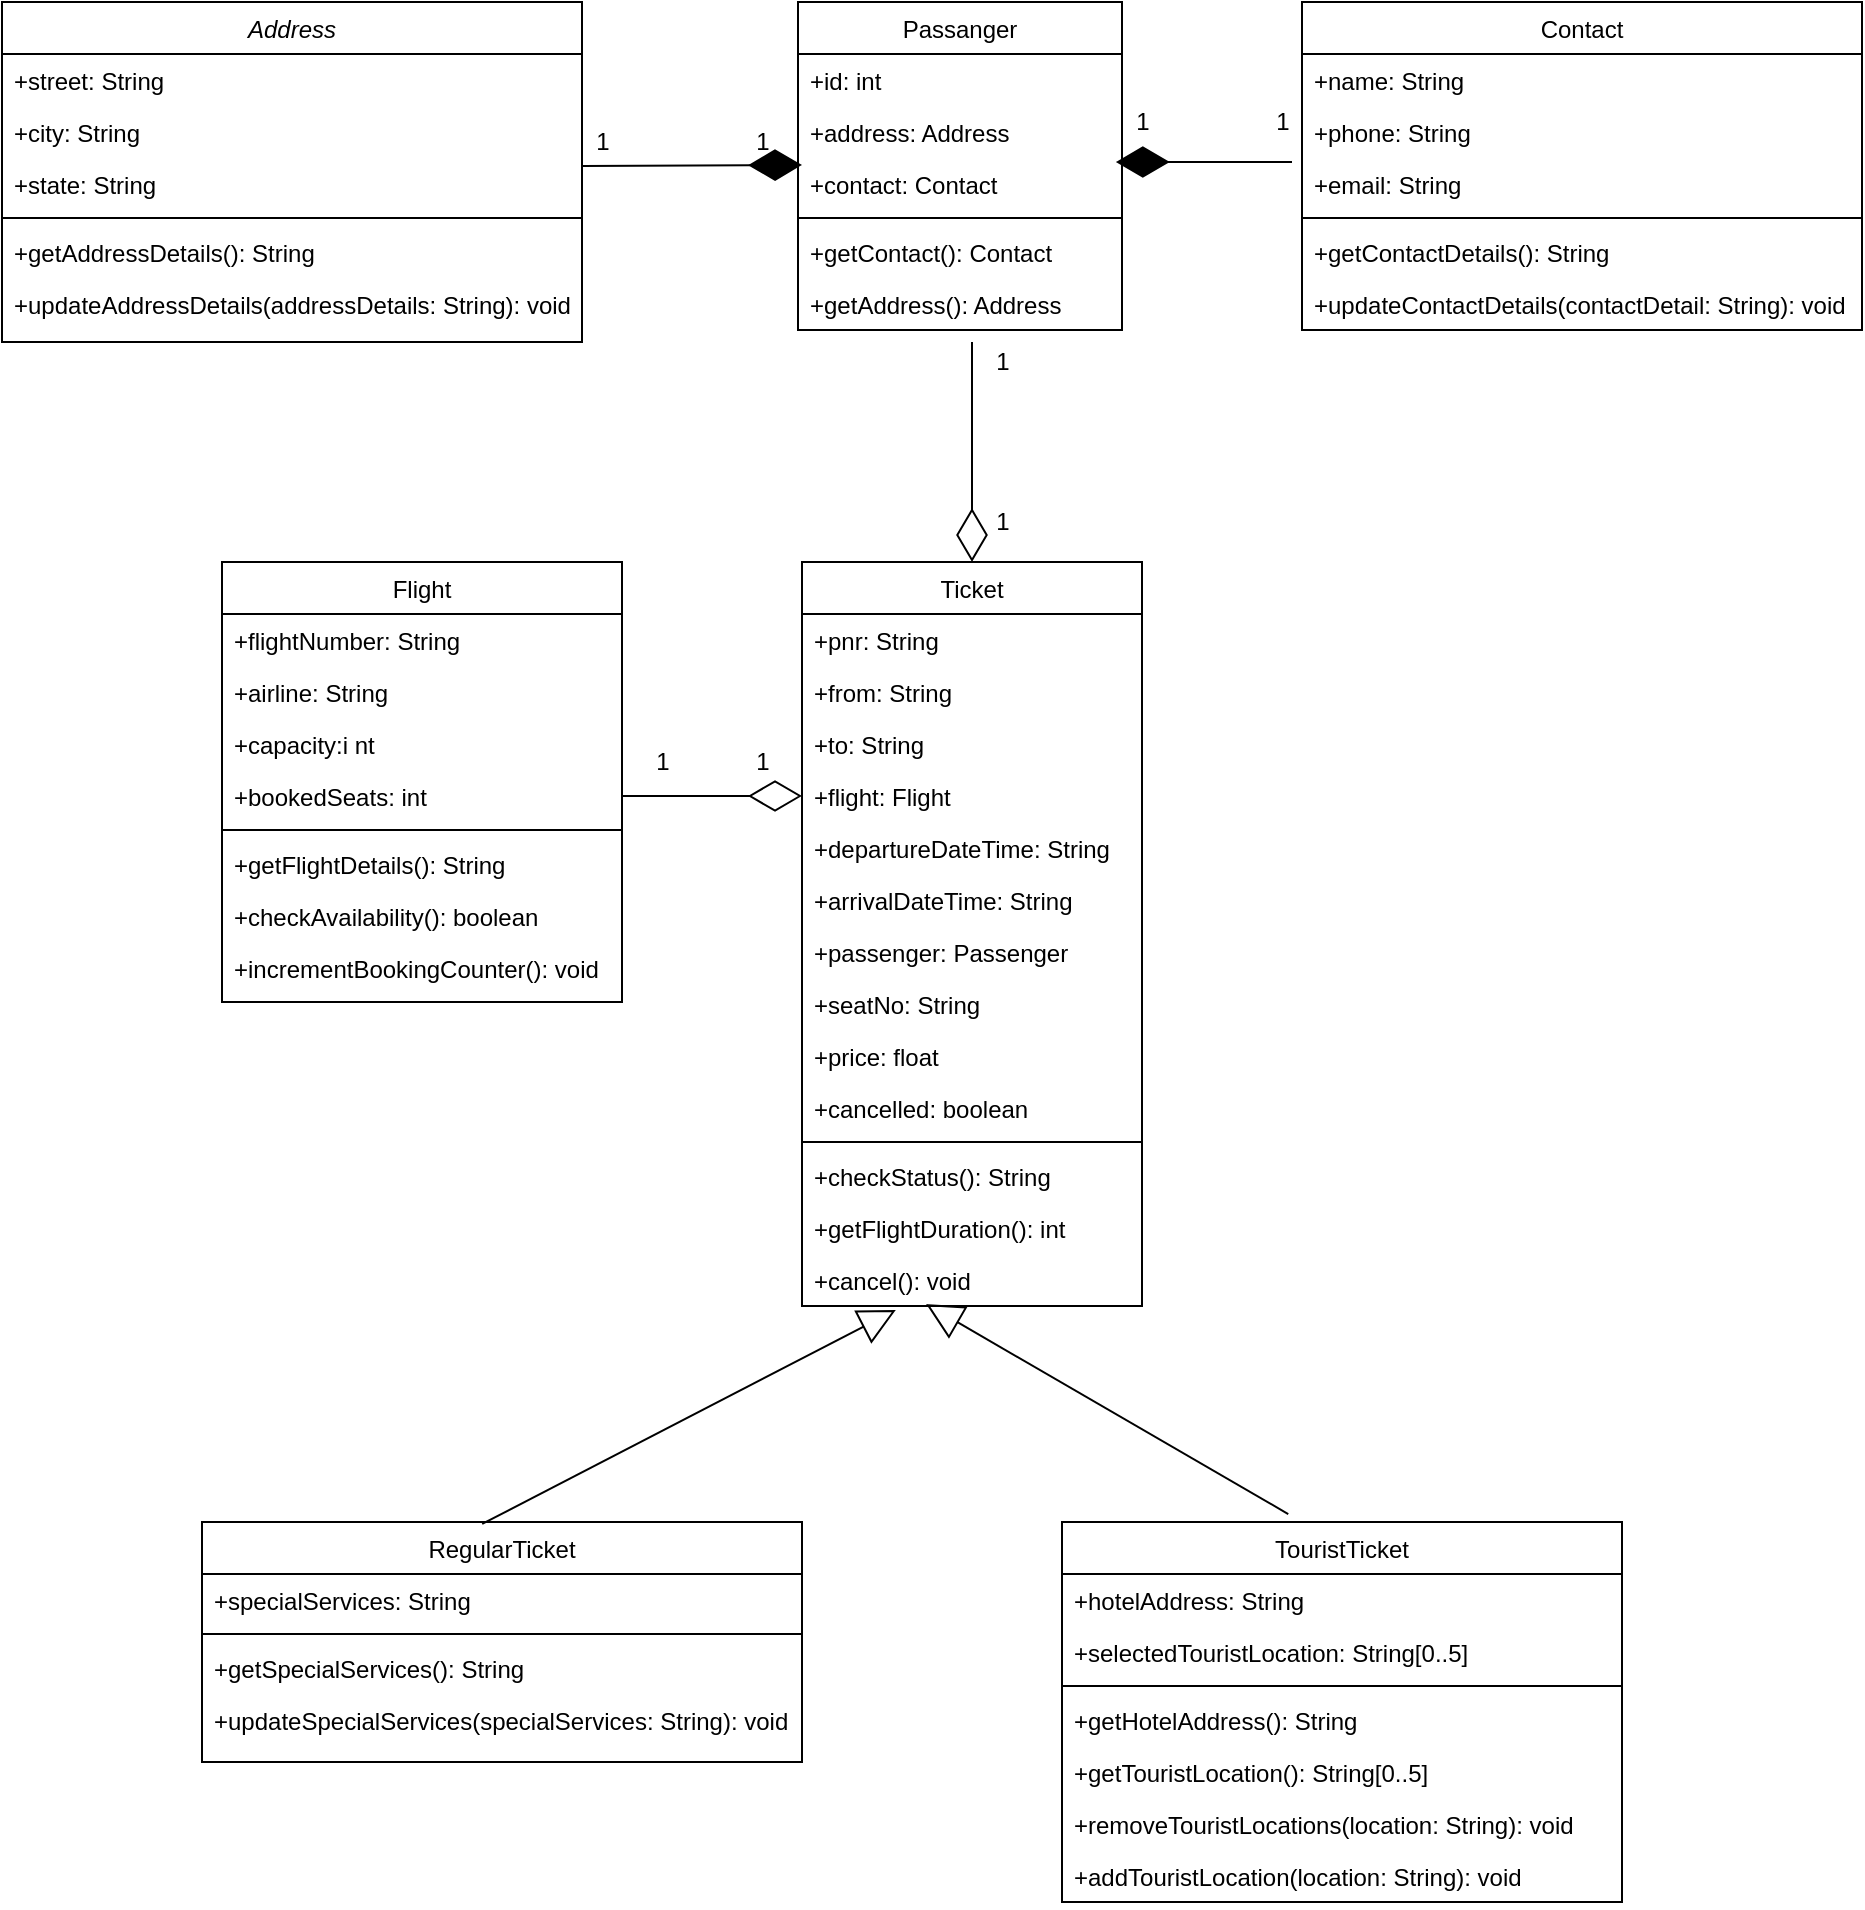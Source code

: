 <mxfile version="14.9.0" type="device"><diagram id="C5RBs43oDa-KdzZeNtuy" name="Page-1"><mxGraphModel dx="1036" dy="481" grid="1" gridSize="10" guides="1" tooltips="1" connect="1" arrows="1" fold="1" page="1" pageScale="1" pageWidth="827" pageHeight="1169" math="0" shadow="0"><root><mxCell id="WIyWlLk6GJQsqaUBKTNV-0"/><mxCell id="WIyWlLk6GJQsqaUBKTNV-1" parent="WIyWlLk6GJQsqaUBKTNV-0"/><mxCell id="Qj6PifbmK-dlt8URVfvB-65" value="" style="endArrow=diamondThin;endFill=1;endSize=24;html=1;entryX=0.981;entryY=0.077;entryDx=0;entryDy=0;entryPerimeter=0;" edge="1" parent="WIyWlLk6GJQsqaUBKTNV-1" target="zkfFHV4jXpPFQw0GAbJ--20"><mxGeometry width="160" relative="1" as="geometry"><mxPoint x="755" y="200" as="sourcePoint"/><mxPoint x="673" y="198" as="targetPoint"/><Array as="points"><mxPoint x="680" y="200"/></Array></mxGeometry></mxCell><mxCell id="zkfFHV4jXpPFQw0GAbJ--0" value="Address&#xA;" style="swimlane;fontStyle=2;align=center;verticalAlign=top;childLayout=stackLayout;horizontal=1;startSize=26;horizontalStack=0;resizeParent=1;resizeLast=0;collapsible=1;marginBottom=0;rounded=0;shadow=0;strokeWidth=1;" parent="WIyWlLk6GJQsqaUBKTNV-1" vertex="1"><mxGeometry x="110" y="120" width="290" height="170" as="geometry"><mxRectangle x="230" y="140" width="160" height="26" as="alternateBounds"/></mxGeometry></mxCell><mxCell id="zkfFHV4jXpPFQw0GAbJ--1" value="+street: String" style="text;align=left;verticalAlign=top;spacingLeft=4;spacingRight=4;overflow=hidden;rotatable=0;points=[[0,0.5],[1,0.5]];portConstraint=eastwest;" parent="zkfFHV4jXpPFQw0GAbJ--0" vertex="1"><mxGeometry y="26" width="290" height="26" as="geometry"/></mxCell><mxCell id="zkfFHV4jXpPFQw0GAbJ--2" value="+city: String" style="text;align=left;verticalAlign=top;spacingLeft=4;spacingRight=4;overflow=hidden;rotatable=0;points=[[0,0.5],[1,0.5]];portConstraint=eastwest;rounded=0;shadow=0;html=0;" parent="zkfFHV4jXpPFQw0GAbJ--0" vertex="1"><mxGeometry y="52" width="290" height="26" as="geometry"/></mxCell><mxCell id="zkfFHV4jXpPFQw0GAbJ--3" value="+state: String" style="text;align=left;verticalAlign=top;spacingLeft=4;spacingRight=4;overflow=hidden;rotatable=0;points=[[0,0.5],[1,0.5]];portConstraint=eastwest;rounded=0;shadow=0;html=0;" parent="zkfFHV4jXpPFQw0GAbJ--0" vertex="1"><mxGeometry y="78" width="290" height="26" as="geometry"/></mxCell><mxCell id="zkfFHV4jXpPFQw0GAbJ--4" value="" style="line;html=1;strokeWidth=1;align=left;verticalAlign=middle;spacingTop=-1;spacingLeft=3;spacingRight=3;rotatable=0;labelPosition=right;points=[];portConstraint=eastwest;" parent="zkfFHV4jXpPFQw0GAbJ--0" vertex="1"><mxGeometry y="104" width="290" height="8" as="geometry"/></mxCell><mxCell id="zkfFHV4jXpPFQw0GAbJ--5" value="+getAddressDetails(): String" style="text;align=left;verticalAlign=top;spacingLeft=4;spacingRight=4;overflow=hidden;rotatable=0;points=[[0,0.5],[1,0.5]];portConstraint=eastwest;" parent="zkfFHV4jXpPFQw0GAbJ--0" vertex="1"><mxGeometry y="112" width="290" height="26" as="geometry"/></mxCell><mxCell id="Qj6PifbmK-dlt8URVfvB-22" value="+updateAddressDetails(addressDetails: String): void" style="text;align=left;verticalAlign=top;spacingLeft=4;spacingRight=4;overflow=hidden;rotatable=0;points=[[0,0.5],[1,0.5]];portConstraint=eastwest;" vertex="1" parent="zkfFHV4jXpPFQw0GAbJ--0"><mxGeometry y="138" width="290" height="26" as="geometry"/></mxCell><mxCell id="zkfFHV4jXpPFQw0GAbJ--6" value="Flight" style="swimlane;fontStyle=0;align=center;verticalAlign=top;childLayout=stackLayout;horizontal=1;startSize=26;horizontalStack=0;resizeParent=1;resizeLast=0;collapsible=1;marginBottom=0;rounded=0;shadow=0;strokeWidth=1;" parent="WIyWlLk6GJQsqaUBKTNV-1" vertex="1"><mxGeometry x="220" y="400" width="200" height="220" as="geometry"><mxRectangle x="220" y="400" width="160" height="26" as="alternateBounds"/></mxGeometry></mxCell><mxCell id="zkfFHV4jXpPFQw0GAbJ--7" value="+flightNumber: String" style="text;align=left;verticalAlign=top;spacingLeft=4;spacingRight=4;overflow=hidden;rotatable=0;points=[[0,0.5],[1,0.5]];portConstraint=eastwest;" parent="zkfFHV4jXpPFQw0GAbJ--6" vertex="1"><mxGeometry y="26" width="200" height="26" as="geometry"/></mxCell><mxCell id="zkfFHV4jXpPFQw0GAbJ--8" value="+airline: String" style="text;align=left;verticalAlign=top;spacingLeft=4;spacingRight=4;overflow=hidden;rotatable=0;points=[[0,0.5],[1,0.5]];portConstraint=eastwest;rounded=0;shadow=0;html=0;" parent="zkfFHV4jXpPFQw0GAbJ--6" vertex="1"><mxGeometry y="52" width="200" height="26" as="geometry"/></mxCell><mxCell id="zkfFHV4jXpPFQw0GAbJ--11" value="+capacity:i nt" style="text;align=left;verticalAlign=top;spacingLeft=4;spacingRight=4;overflow=hidden;rotatable=0;points=[[0,0.5],[1,0.5]];portConstraint=eastwest;" parent="zkfFHV4jXpPFQw0GAbJ--6" vertex="1"><mxGeometry y="78" width="200" height="26" as="geometry"/></mxCell><mxCell id="Qj6PifbmK-dlt8URVfvB-24" value="+bookedSeats: int" style="text;align=left;verticalAlign=top;spacingLeft=4;spacingRight=4;overflow=hidden;rotatable=0;points=[[0,0.5],[1,0.5]];portConstraint=eastwest;rounded=0;shadow=0;html=0;" vertex="1" parent="zkfFHV4jXpPFQw0GAbJ--6"><mxGeometry y="104" width="200" height="26" as="geometry"/></mxCell><mxCell id="zkfFHV4jXpPFQw0GAbJ--9" value="" style="line;html=1;strokeWidth=1;align=left;verticalAlign=middle;spacingTop=-1;spacingLeft=3;spacingRight=3;rotatable=0;labelPosition=right;points=[];portConstraint=eastwest;" parent="zkfFHV4jXpPFQw0GAbJ--6" vertex="1"><mxGeometry y="130" width="200" height="8" as="geometry"/></mxCell><mxCell id="Qj6PifbmK-dlt8URVfvB-26" value="+getFlightDetails(): String" style="text;align=left;verticalAlign=top;spacingLeft=4;spacingRight=4;overflow=hidden;rotatable=0;points=[[0,0.5],[1,0.5]];portConstraint=eastwest;rounded=0;shadow=0;html=0;" vertex="1" parent="zkfFHV4jXpPFQw0GAbJ--6"><mxGeometry y="138" width="200" height="26" as="geometry"/></mxCell><mxCell id="Qj6PifbmK-dlt8URVfvB-27" value="+checkAvailability(): boolean" style="text;align=left;verticalAlign=top;spacingLeft=4;spacingRight=4;overflow=hidden;rotatable=0;points=[[0,0.5],[1,0.5]];portConstraint=eastwest;rounded=0;shadow=0;html=0;" vertex="1" parent="zkfFHV4jXpPFQw0GAbJ--6"><mxGeometry y="164" width="200" height="26" as="geometry"/></mxCell><mxCell id="Qj6PifbmK-dlt8URVfvB-28" value="+incrementBookingCounter(): void" style="text;align=left;verticalAlign=top;spacingLeft=4;spacingRight=4;overflow=hidden;rotatable=0;points=[[0,0.5],[1,0.5]];portConstraint=eastwest;rounded=0;shadow=0;html=0;" vertex="1" parent="zkfFHV4jXpPFQw0GAbJ--6"><mxGeometry y="190" width="200" height="26" as="geometry"/></mxCell><mxCell id="zkfFHV4jXpPFQw0GAbJ--13" value="Ticket" style="swimlane;fontStyle=0;align=center;verticalAlign=top;childLayout=stackLayout;horizontal=1;startSize=26;horizontalStack=0;resizeParent=1;resizeLast=0;collapsible=1;marginBottom=0;rounded=0;shadow=0;strokeWidth=1;" parent="WIyWlLk6GJQsqaUBKTNV-1" vertex="1"><mxGeometry x="510" y="400" width="170" height="372" as="geometry"><mxRectangle x="340" y="380" width="170" height="26" as="alternateBounds"/></mxGeometry></mxCell><mxCell id="zkfFHV4jXpPFQw0GAbJ--14" value="+pnr: String" style="text;align=left;verticalAlign=top;spacingLeft=4;spacingRight=4;overflow=hidden;rotatable=0;points=[[0,0.5],[1,0.5]];portConstraint=eastwest;" parent="zkfFHV4jXpPFQw0GAbJ--13" vertex="1"><mxGeometry y="26" width="170" height="26" as="geometry"/></mxCell><mxCell id="Qj6PifbmK-dlt8URVfvB-34" value="+from: String" style="text;align=left;verticalAlign=top;spacingLeft=4;spacingRight=4;overflow=hidden;rotatable=0;points=[[0,0.5],[1,0.5]];portConstraint=eastwest;" vertex="1" parent="zkfFHV4jXpPFQw0GAbJ--13"><mxGeometry y="52" width="170" height="26" as="geometry"/></mxCell><mxCell id="Qj6PifbmK-dlt8URVfvB-35" value="+to: String" style="text;align=left;verticalAlign=top;spacingLeft=4;spacingRight=4;overflow=hidden;rotatable=0;points=[[0,0.5],[1,0.5]];portConstraint=eastwest;" vertex="1" parent="zkfFHV4jXpPFQw0GAbJ--13"><mxGeometry y="78" width="170" height="26" as="geometry"/></mxCell><mxCell id="Qj6PifbmK-dlt8URVfvB-36" value="+flight: Flight" style="text;align=left;verticalAlign=top;spacingLeft=4;spacingRight=4;overflow=hidden;rotatable=0;points=[[0,0.5],[1,0.5]];portConstraint=eastwest;" vertex="1" parent="zkfFHV4jXpPFQw0GAbJ--13"><mxGeometry y="104" width="170" height="26" as="geometry"/></mxCell><mxCell id="Qj6PifbmK-dlt8URVfvB-37" value="+departureDateTime: String" style="text;align=left;verticalAlign=top;spacingLeft=4;spacingRight=4;overflow=hidden;rotatable=0;points=[[0,0.5],[1,0.5]];portConstraint=eastwest;" vertex="1" parent="zkfFHV4jXpPFQw0GAbJ--13"><mxGeometry y="130" width="170" height="26" as="geometry"/></mxCell><mxCell id="Qj6PifbmK-dlt8URVfvB-38" value="+arrivalDateTime: String" style="text;align=left;verticalAlign=top;spacingLeft=4;spacingRight=4;overflow=hidden;rotatable=0;points=[[0,0.5],[1,0.5]];portConstraint=eastwest;" vertex="1" parent="zkfFHV4jXpPFQw0GAbJ--13"><mxGeometry y="156" width="170" height="26" as="geometry"/></mxCell><mxCell id="Qj6PifbmK-dlt8URVfvB-39" value="+passenger: Passenger" style="text;align=left;verticalAlign=top;spacingLeft=4;spacingRight=4;overflow=hidden;rotatable=0;points=[[0,0.5],[1,0.5]];portConstraint=eastwest;" vertex="1" parent="zkfFHV4jXpPFQw0GAbJ--13"><mxGeometry y="182" width="170" height="26" as="geometry"/></mxCell><mxCell id="Qj6PifbmK-dlt8URVfvB-40" value="+seatNo: String" style="text;align=left;verticalAlign=top;spacingLeft=4;spacingRight=4;overflow=hidden;rotatable=0;points=[[0,0.5],[1,0.5]];portConstraint=eastwest;" vertex="1" parent="zkfFHV4jXpPFQw0GAbJ--13"><mxGeometry y="208" width="170" height="26" as="geometry"/></mxCell><mxCell id="Qj6PifbmK-dlt8URVfvB-41" value="+price: float" style="text;align=left;verticalAlign=top;spacingLeft=4;spacingRight=4;overflow=hidden;rotatable=0;points=[[0,0.5],[1,0.5]];portConstraint=eastwest;" vertex="1" parent="zkfFHV4jXpPFQw0GAbJ--13"><mxGeometry y="234" width="170" height="26" as="geometry"/></mxCell><mxCell id="Qj6PifbmK-dlt8URVfvB-42" value="+cancelled: boolean" style="text;align=left;verticalAlign=top;spacingLeft=4;spacingRight=4;overflow=hidden;rotatable=0;points=[[0,0.5],[1,0.5]];portConstraint=eastwest;" vertex="1" parent="zkfFHV4jXpPFQw0GAbJ--13"><mxGeometry y="260" width="170" height="26" as="geometry"/></mxCell><mxCell id="zkfFHV4jXpPFQw0GAbJ--15" value="" style="line;html=1;strokeWidth=1;align=left;verticalAlign=middle;spacingTop=-1;spacingLeft=3;spacingRight=3;rotatable=0;labelPosition=right;points=[];portConstraint=eastwest;" parent="zkfFHV4jXpPFQw0GAbJ--13" vertex="1"><mxGeometry y="286" width="170" height="8" as="geometry"/></mxCell><mxCell id="Qj6PifbmK-dlt8URVfvB-43" value="+checkStatus(): String" style="text;align=left;verticalAlign=top;spacingLeft=4;spacingRight=4;overflow=hidden;rotatable=0;points=[[0,0.5],[1,0.5]];portConstraint=eastwest;" vertex="1" parent="zkfFHV4jXpPFQw0GAbJ--13"><mxGeometry y="294" width="170" height="26" as="geometry"/></mxCell><mxCell id="Qj6PifbmK-dlt8URVfvB-44" value="+getFlightDuration(): int" style="text;align=left;verticalAlign=top;spacingLeft=4;spacingRight=4;overflow=hidden;rotatable=0;points=[[0,0.5],[1,0.5]];portConstraint=eastwest;" vertex="1" parent="zkfFHV4jXpPFQw0GAbJ--13"><mxGeometry y="320" width="170" height="26" as="geometry"/></mxCell><mxCell id="Qj6PifbmK-dlt8URVfvB-45" value="+cancel(): void" style="text;align=left;verticalAlign=top;spacingLeft=4;spacingRight=4;overflow=hidden;rotatable=0;points=[[0,0.5],[1,0.5]];portConstraint=eastwest;" vertex="1" parent="zkfFHV4jXpPFQw0GAbJ--13"><mxGeometry y="346" width="170" height="26" as="geometry"/></mxCell><mxCell id="zkfFHV4jXpPFQw0GAbJ--17" value="Passanger" style="swimlane;fontStyle=0;align=center;verticalAlign=top;childLayout=stackLayout;horizontal=1;startSize=26;horizontalStack=0;resizeParent=1;resizeLast=0;collapsible=1;marginBottom=0;rounded=0;shadow=0;strokeWidth=1;" parent="WIyWlLk6GJQsqaUBKTNV-1" vertex="1"><mxGeometry x="508" y="120" width="162" height="164" as="geometry"><mxRectangle x="550" y="140" width="160" height="26" as="alternateBounds"/></mxGeometry></mxCell><mxCell id="zkfFHV4jXpPFQw0GAbJ--18" value="+id: int" style="text;align=left;verticalAlign=top;spacingLeft=4;spacingRight=4;overflow=hidden;rotatable=0;points=[[0,0.5],[1,0.5]];portConstraint=eastwest;" parent="zkfFHV4jXpPFQw0GAbJ--17" vertex="1"><mxGeometry y="26" width="162" height="26" as="geometry"/></mxCell><mxCell id="zkfFHV4jXpPFQw0GAbJ--19" value="+address: Address" style="text;align=left;verticalAlign=top;spacingLeft=4;spacingRight=4;overflow=hidden;rotatable=0;points=[[0,0.5],[1,0.5]];portConstraint=eastwest;rounded=0;shadow=0;html=0;" parent="zkfFHV4jXpPFQw0GAbJ--17" vertex="1"><mxGeometry y="52" width="162" height="26" as="geometry"/></mxCell><mxCell id="zkfFHV4jXpPFQw0GAbJ--20" value="+contact: Contact" style="text;align=left;verticalAlign=top;spacingLeft=4;spacingRight=4;overflow=hidden;rotatable=0;points=[[0,0.5],[1,0.5]];portConstraint=eastwest;rounded=0;shadow=0;html=0;" parent="zkfFHV4jXpPFQw0GAbJ--17" vertex="1"><mxGeometry y="78" width="162" height="26" as="geometry"/></mxCell><mxCell id="zkfFHV4jXpPFQw0GAbJ--23" value="" style="line;html=1;strokeWidth=1;align=left;verticalAlign=middle;spacingTop=-1;spacingLeft=3;spacingRight=3;rotatable=0;labelPosition=right;points=[];portConstraint=eastwest;" parent="zkfFHV4jXpPFQw0GAbJ--17" vertex="1"><mxGeometry y="104" width="162" height="8" as="geometry"/></mxCell><mxCell id="zkfFHV4jXpPFQw0GAbJ--24" value="+getContact(): Contact" style="text;align=left;verticalAlign=top;spacingLeft=4;spacingRight=4;overflow=hidden;rotatable=0;points=[[0,0.5],[1,0.5]];portConstraint=eastwest;" parent="zkfFHV4jXpPFQw0GAbJ--17" vertex="1"><mxGeometry y="112" width="162" height="26" as="geometry"/></mxCell><mxCell id="zkfFHV4jXpPFQw0GAbJ--25" value="+getAddress(): Address" style="text;align=left;verticalAlign=top;spacingLeft=4;spacingRight=4;overflow=hidden;rotatable=0;points=[[0,0.5],[1,0.5]];portConstraint=eastwest;" parent="zkfFHV4jXpPFQw0GAbJ--17" vertex="1"><mxGeometry y="138" width="162" height="26" as="geometry"/></mxCell><mxCell id="Qj6PifbmK-dlt8URVfvB-0" value="Contact" style="swimlane;fontStyle=0;align=center;verticalAlign=top;childLayout=stackLayout;horizontal=1;startSize=26;horizontalStack=0;resizeParent=1;resizeLast=0;collapsible=1;marginBottom=0;rounded=0;shadow=0;strokeWidth=1;" vertex="1" parent="WIyWlLk6GJQsqaUBKTNV-1"><mxGeometry x="760" y="120" width="280" height="164" as="geometry"><mxRectangle x="550" y="140" width="160" height="26" as="alternateBounds"/></mxGeometry></mxCell><mxCell id="Qj6PifbmK-dlt8URVfvB-1" value="+name: String" style="text;align=left;verticalAlign=top;spacingLeft=4;spacingRight=4;overflow=hidden;rotatable=0;points=[[0,0.5],[1,0.5]];portConstraint=eastwest;" vertex="1" parent="Qj6PifbmK-dlt8URVfvB-0"><mxGeometry y="26" width="280" height="26" as="geometry"/></mxCell><mxCell id="Qj6PifbmK-dlt8URVfvB-2" value="+phone: String" style="text;align=left;verticalAlign=top;spacingLeft=4;spacingRight=4;overflow=hidden;rotatable=0;points=[[0,0.5],[1,0.5]];portConstraint=eastwest;rounded=0;shadow=0;html=0;" vertex="1" parent="Qj6PifbmK-dlt8URVfvB-0"><mxGeometry y="52" width="280" height="26" as="geometry"/></mxCell><mxCell id="Qj6PifbmK-dlt8URVfvB-3" value="+email: String" style="text;align=left;verticalAlign=top;spacingLeft=4;spacingRight=4;overflow=hidden;rotatable=0;points=[[0,0.5],[1,0.5]];portConstraint=eastwest;rounded=0;shadow=0;html=0;" vertex="1" parent="Qj6PifbmK-dlt8URVfvB-0"><mxGeometry y="78" width="280" height="26" as="geometry"/></mxCell><mxCell id="Qj6PifbmK-dlt8URVfvB-6" value="" style="line;html=1;strokeWidth=1;align=left;verticalAlign=middle;spacingTop=-1;spacingLeft=3;spacingRight=3;rotatable=0;labelPosition=right;points=[];portConstraint=eastwest;" vertex="1" parent="Qj6PifbmK-dlt8URVfvB-0"><mxGeometry y="104" width="280" height="8" as="geometry"/></mxCell><mxCell id="Qj6PifbmK-dlt8URVfvB-7" value="+getContactDetails(): String" style="text;align=left;verticalAlign=top;spacingLeft=4;spacingRight=4;overflow=hidden;rotatable=0;points=[[0,0.5],[1,0.5]];portConstraint=eastwest;" vertex="1" parent="Qj6PifbmK-dlt8URVfvB-0"><mxGeometry y="112" width="280" height="26" as="geometry"/></mxCell><mxCell id="Qj6PifbmK-dlt8URVfvB-8" value="+updateContactDetails(contactDetail: String): void" style="text;align=left;verticalAlign=top;spacingLeft=4;spacingRight=4;overflow=hidden;rotatable=0;points=[[0,0.5],[1,0.5]];portConstraint=eastwest;" vertex="1" parent="Qj6PifbmK-dlt8URVfvB-0"><mxGeometry y="138" width="280" height="26" as="geometry"/></mxCell><mxCell id="Qj6PifbmK-dlt8URVfvB-9" value="TouristTicket" style="swimlane;fontStyle=0;align=center;verticalAlign=top;childLayout=stackLayout;horizontal=1;startSize=26;horizontalStack=0;resizeParent=1;resizeLast=0;collapsible=1;marginBottom=0;rounded=0;shadow=0;strokeWidth=1;" vertex="1" parent="WIyWlLk6GJQsqaUBKTNV-1"><mxGeometry x="640" y="880" width="280" height="190" as="geometry"><mxRectangle x="130" y="380" width="160" height="26" as="alternateBounds"/></mxGeometry></mxCell><mxCell id="Qj6PifbmK-dlt8URVfvB-10" value="+hotelAddress: String" style="text;align=left;verticalAlign=top;spacingLeft=4;spacingRight=4;overflow=hidden;rotatable=0;points=[[0,0.5],[1,0.5]];portConstraint=eastwest;" vertex="1" parent="Qj6PifbmK-dlt8URVfvB-9"><mxGeometry y="26" width="280" height="26" as="geometry"/></mxCell><mxCell id="Qj6PifbmK-dlt8URVfvB-11" value="+selectedTouristLocation: String[0..5]" style="text;align=left;verticalAlign=top;spacingLeft=4;spacingRight=4;overflow=hidden;rotatable=0;points=[[0,0.5],[1,0.5]];portConstraint=eastwest;rounded=0;shadow=0;html=0;" vertex="1" parent="Qj6PifbmK-dlt8URVfvB-9"><mxGeometry y="52" width="280" height="26" as="geometry"/></mxCell><mxCell id="Qj6PifbmK-dlt8URVfvB-12" value="" style="line;html=1;strokeWidth=1;align=left;verticalAlign=middle;spacingTop=-1;spacingLeft=3;spacingRight=3;rotatable=0;labelPosition=right;points=[];portConstraint=eastwest;" vertex="1" parent="Qj6PifbmK-dlt8URVfvB-9"><mxGeometry y="78" width="280" height="8" as="geometry"/></mxCell><mxCell id="Qj6PifbmK-dlt8URVfvB-14" value="+getHotelAddress(): String" style="text;align=left;verticalAlign=top;spacingLeft=4;spacingRight=4;overflow=hidden;rotatable=0;points=[[0,0.5],[1,0.5]];portConstraint=eastwest;" vertex="1" parent="Qj6PifbmK-dlt8URVfvB-9"><mxGeometry y="86" width="280" height="26" as="geometry"/></mxCell><mxCell id="Qj6PifbmK-dlt8URVfvB-47" value="+getTouristLocation(): String[0..5]" style="text;align=left;verticalAlign=top;spacingLeft=4;spacingRight=4;overflow=hidden;rotatable=0;points=[[0,0.5],[1,0.5]];portConstraint=eastwest;" vertex="1" parent="Qj6PifbmK-dlt8URVfvB-9"><mxGeometry y="112" width="280" height="26" as="geometry"/></mxCell><mxCell id="Qj6PifbmK-dlt8URVfvB-48" value="+removeTouristLocations(location: String): void" style="text;align=left;verticalAlign=top;spacingLeft=4;spacingRight=4;overflow=hidden;rotatable=0;points=[[0,0.5],[1,0.5]];portConstraint=eastwest;" vertex="1" parent="Qj6PifbmK-dlt8URVfvB-9"><mxGeometry y="138" width="280" height="26" as="geometry"/></mxCell><mxCell id="Qj6PifbmK-dlt8URVfvB-49" value="+addTouristLocation(location: String): void" style="text;align=left;verticalAlign=top;spacingLeft=4;spacingRight=4;overflow=hidden;rotatable=0;points=[[0,0.5],[1,0.5]];portConstraint=eastwest;" vertex="1" parent="Qj6PifbmK-dlt8URVfvB-9"><mxGeometry y="164" width="280" height="26" as="geometry"/></mxCell><mxCell id="Qj6PifbmK-dlt8URVfvB-15" value="RegularTicket" style="swimlane;fontStyle=0;align=center;verticalAlign=top;childLayout=stackLayout;horizontal=1;startSize=26;horizontalStack=0;resizeParent=1;resizeLast=0;collapsible=1;marginBottom=0;rounded=0;shadow=0;strokeWidth=1;" vertex="1" parent="WIyWlLk6GJQsqaUBKTNV-1"><mxGeometry x="210" y="880" width="300" height="120" as="geometry"><mxRectangle x="130" y="380" width="160" height="26" as="alternateBounds"/></mxGeometry></mxCell><mxCell id="Qj6PifbmK-dlt8URVfvB-16" value="+specialServices: String" style="text;align=left;verticalAlign=top;spacingLeft=4;spacingRight=4;overflow=hidden;rotatable=0;points=[[0,0.5],[1,0.5]];portConstraint=eastwest;" vertex="1" parent="Qj6PifbmK-dlt8URVfvB-15"><mxGeometry y="26" width="300" height="26" as="geometry"/></mxCell><mxCell id="Qj6PifbmK-dlt8URVfvB-18" value="" style="line;html=1;strokeWidth=1;align=left;verticalAlign=middle;spacingTop=-1;spacingLeft=3;spacingRight=3;rotatable=0;labelPosition=right;points=[];portConstraint=eastwest;" vertex="1" parent="Qj6PifbmK-dlt8URVfvB-15"><mxGeometry y="52" width="300" height="8" as="geometry"/></mxCell><mxCell id="Qj6PifbmK-dlt8URVfvB-20" value="+getSpecialServices(): String" style="text;align=left;verticalAlign=top;spacingLeft=4;spacingRight=4;overflow=hidden;rotatable=0;points=[[0,0.5],[1,0.5]];portConstraint=eastwest;" vertex="1" parent="Qj6PifbmK-dlt8URVfvB-15"><mxGeometry y="60" width="300" height="26" as="geometry"/></mxCell><mxCell id="Qj6PifbmK-dlt8URVfvB-46" value="+updateSpecialServices(specialServices: String): void" style="text;align=left;verticalAlign=top;spacingLeft=4;spacingRight=4;overflow=hidden;rotatable=0;points=[[0,0.5],[1,0.5]];portConstraint=eastwest;" vertex="1" parent="Qj6PifbmK-dlt8URVfvB-15"><mxGeometry y="86" width="300" height="26" as="geometry"/></mxCell><mxCell id="Qj6PifbmK-dlt8URVfvB-53" value="" style="endArrow=block;endSize=16;endFill=0;html=1;exitX=0.467;exitY=0.008;exitDx=0;exitDy=0;exitPerimeter=0;entryX=0.276;entryY=1.077;entryDx=0;entryDy=0;entryPerimeter=0;" edge="1" parent="WIyWlLk6GJQsqaUBKTNV-1" source="Qj6PifbmK-dlt8URVfvB-15" target="Qj6PifbmK-dlt8URVfvB-45"><mxGeometry x="-0.168" y="-263" width="160" relative="1" as="geometry"><mxPoint x="360" y="800" as="sourcePoint"/><mxPoint x="560" y="780" as="targetPoint"/><mxPoint as="offset"/></mxGeometry></mxCell><mxCell id="Qj6PifbmK-dlt8URVfvB-54" value="" style="endArrow=block;endSize=16;endFill=0;html=1;exitX=0.404;exitY=-0.021;exitDx=0;exitDy=0;exitPerimeter=0;entryX=0.365;entryY=0.962;entryDx=0;entryDy=0;entryPerimeter=0;" edge="1" parent="WIyWlLk6GJQsqaUBKTNV-1" source="Qj6PifbmK-dlt8URVfvB-9" target="Qj6PifbmK-dlt8URVfvB-45"><mxGeometry x="-0.216" y="283" width="160" relative="1" as="geometry"><mxPoint x="360.1" y="890.96" as="sourcePoint"/><mxPoint x="566.92" y="784.002" as="targetPoint"/><mxPoint as="offset"/></mxGeometry></mxCell><mxCell id="Qj6PifbmK-dlt8URVfvB-56" value="" style="endArrow=diamondThin;endFill=0;endSize=24;html=1;" edge="1" parent="WIyWlLk6GJQsqaUBKTNV-1" target="zkfFHV4jXpPFQw0GAbJ--13"><mxGeometry width="160" relative="1" as="geometry"><mxPoint x="595" y="290" as="sourcePoint"/><mxPoint x="690" y="350" as="targetPoint"/></mxGeometry></mxCell><mxCell id="Qj6PifbmK-dlt8URVfvB-57" value="" style="endArrow=diamondThin;endFill=0;endSize=24;html=1;entryX=0;entryY=0.5;entryDx=0;entryDy=0;exitX=1;exitY=0.5;exitDx=0;exitDy=0;" edge="1" parent="WIyWlLk6GJQsqaUBKTNV-1" source="Qj6PifbmK-dlt8URVfvB-24" target="Qj6PifbmK-dlt8URVfvB-36"><mxGeometry width="160" relative="1" as="geometry"><mxPoint x="440" y="510" as="sourcePoint"/><mxPoint x="440" y="620" as="targetPoint"/></mxGeometry></mxCell><mxCell id="Qj6PifbmK-dlt8URVfvB-58" value="1" style="text;html=1;align=center;verticalAlign=middle;resizable=0;points=[];autosize=1;strokeColor=none;" vertex="1" parent="WIyWlLk6GJQsqaUBKTNV-1"><mxGeometry x="600" y="290" width="20" height="20" as="geometry"/></mxCell><mxCell id="Qj6PifbmK-dlt8URVfvB-59" value="1" style="text;html=1;align=center;verticalAlign=middle;resizable=0;points=[];autosize=1;strokeColor=none;" vertex="1" parent="WIyWlLk6GJQsqaUBKTNV-1"><mxGeometry x="600" y="370" width="20" height="20" as="geometry"/></mxCell><mxCell id="Qj6PifbmK-dlt8URVfvB-60" value="1" style="text;html=1;align=center;verticalAlign=middle;resizable=0;points=[];autosize=1;strokeColor=none;" vertex="1" parent="WIyWlLk6GJQsqaUBKTNV-1"><mxGeometry x="430" y="490" width="20" height="20" as="geometry"/></mxCell><mxCell id="Qj6PifbmK-dlt8URVfvB-62" value="1" style="text;html=1;align=center;verticalAlign=middle;resizable=0;points=[];autosize=1;strokeColor=none;" vertex="1" parent="WIyWlLk6GJQsqaUBKTNV-1"><mxGeometry x="480" y="490" width="20" height="20" as="geometry"/></mxCell><mxCell id="Qj6PifbmK-dlt8URVfvB-64" value="" style="endArrow=diamondThin;endFill=1;endSize=24;html=1;" edge="1" parent="WIyWlLk6GJQsqaUBKTNV-1"><mxGeometry width="160" relative="1" as="geometry"><mxPoint x="400" y="202" as="sourcePoint"/><mxPoint x="510" y="201.5" as="targetPoint"/></mxGeometry></mxCell><mxCell id="Qj6PifbmK-dlt8URVfvB-66" value="1" style="text;html=1;align=center;verticalAlign=middle;resizable=0;points=[];autosize=1;strokeColor=none;" vertex="1" parent="WIyWlLk6GJQsqaUBKTNV-1"><mxGeometry x="400" y="180" width="20" height="20" as="geometry"/></mxCell><mxCell id="Qj6PifbmK-dlt8URVfvB-67" value="1" style="text;html=1;align=center;verticalAlign=middle;resizable=0;points=[];autosize=1;strokeColor=none;" vertex="1" parent="WIyWlLk6GJQsqaUBKTNV-1"><mxGeometry x="480" y="180" width="20" height="20" as="geometry"/></mxCell><mxCell id="Qj6PifbmK-dlt8URVfvB-68" value="1" style="text;html=1;align=center;verticalAlign=middle;resizable=0;points=[];autosize=1;strokeColor=none;" vertex="1" parent="WIyWlLk6GJQsqaUBKTNV-1"><mxGeometry x="670" y="170" width="20" height="20" as="geometry"/></mxCell><mxCell id="Qj6PifbmK-dlt8URVfvB-69" value="1" style="text;html=1;align=center;verticalAlign=middle;resizable=0;points=[];autosize=1;strokeColor=none;" vertex="1" parent="WIyWlLk6GJQsqaUBKTNV-1"><mxGeometry x="740" y="170" width="20" height="20" as="geometry"/></mxCell></root></mxGraphModel></diagram></mxfile>